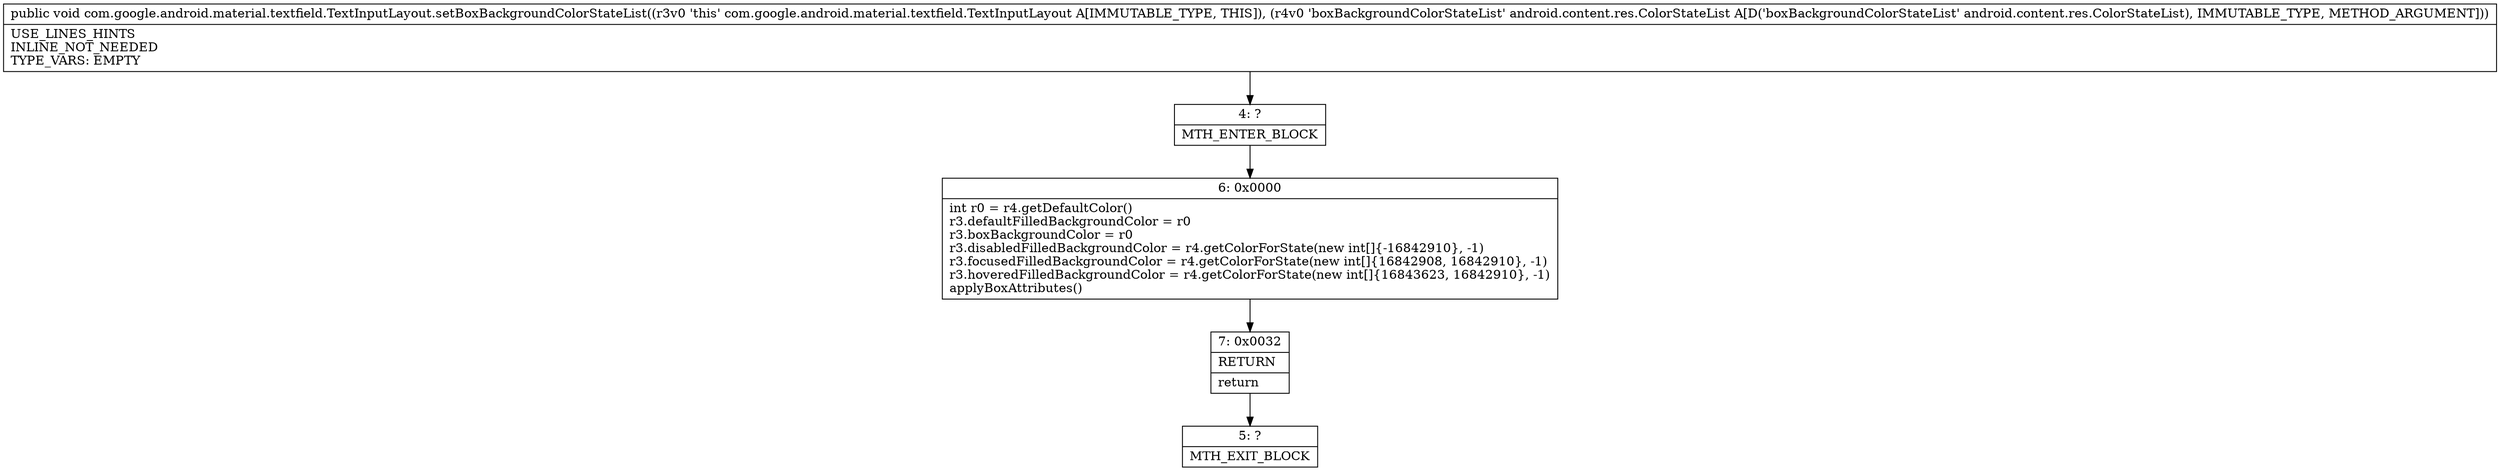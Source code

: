 digraph "CFG forcom.google.android.material.textfield.TextInputLayout.setBoxBackgroundColorStateList(Landroid\/content\/res\/ColorStateList;)V" {
Node_4 [shape=record,label="{4\:\ ?|MTH_ENTER_BLOCK\l}"];
Node_6 [shape=record,label="{6\:\ 0x0000|int r0 = r4.getDefaultColor()\lr3.defaultFilledBackgroundColor = r0\lr3.boxBackgroundColor = r0\lr3.disabledFilledBackgroundColor = r4.getColorForState(new int[]\{\-16842910\}, \-1)\lr3.focusedFilledBackgroundColor = r4.getColorForState(new int[]\{16842908, 16842910\}, \-1)\lr3.hoveredFilledBackgroundColor = r4.getColorForState(new int[]\{16843623, 16842910\}, \-1)\lapplyBoxAttributes()\l}"];
Node_7 [shape=record,label="{7\:\ 0x0032|RETURN\l|return\l}"];
Node_5 [shape=record,label="{5\:\ ?|MTH_EXIT_BLOCK\l}"];
MethodNode[shape=record,label="{public void com.google.android.material.textfield.TextInputLayout.setBoxBackgroundColorStateList((r3v0 'this' com.google.android.material.textfield.TextInputLayout A[IMMUTABLE_TYPE, THIS]), (r4v0 'boxBackgroundColorStateList' android.content.res.ColorStateList A[D('boxBackgroundColorStateList' android.content.res.ColorStateList), IMMUTABLE_TYPE, METHOD_ARGUMENT]))  | USE_LINES_HINTS\lINLINE_NOT_NEEDED\lTYPE_VARS: EMPTY\l}"];
MethodNode -> Node_4;Node_4 -> Node_6;
Node_6 -> Node_7;
Node_7 -> Node_5;
}

